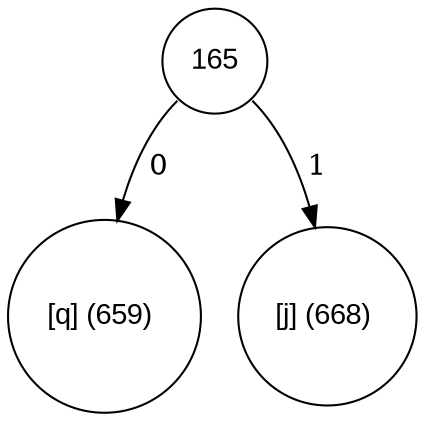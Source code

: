 digraph tree {
	node [fontname="Arial", shape="circle", width=0.5]; 

165:se -> 106 [label = " 1"]; 
106 [label = "[j] (668) "]; 
165:sw -> 113 [label = " 0"]; 
113 [label = "[q] (659) "]; 
}
